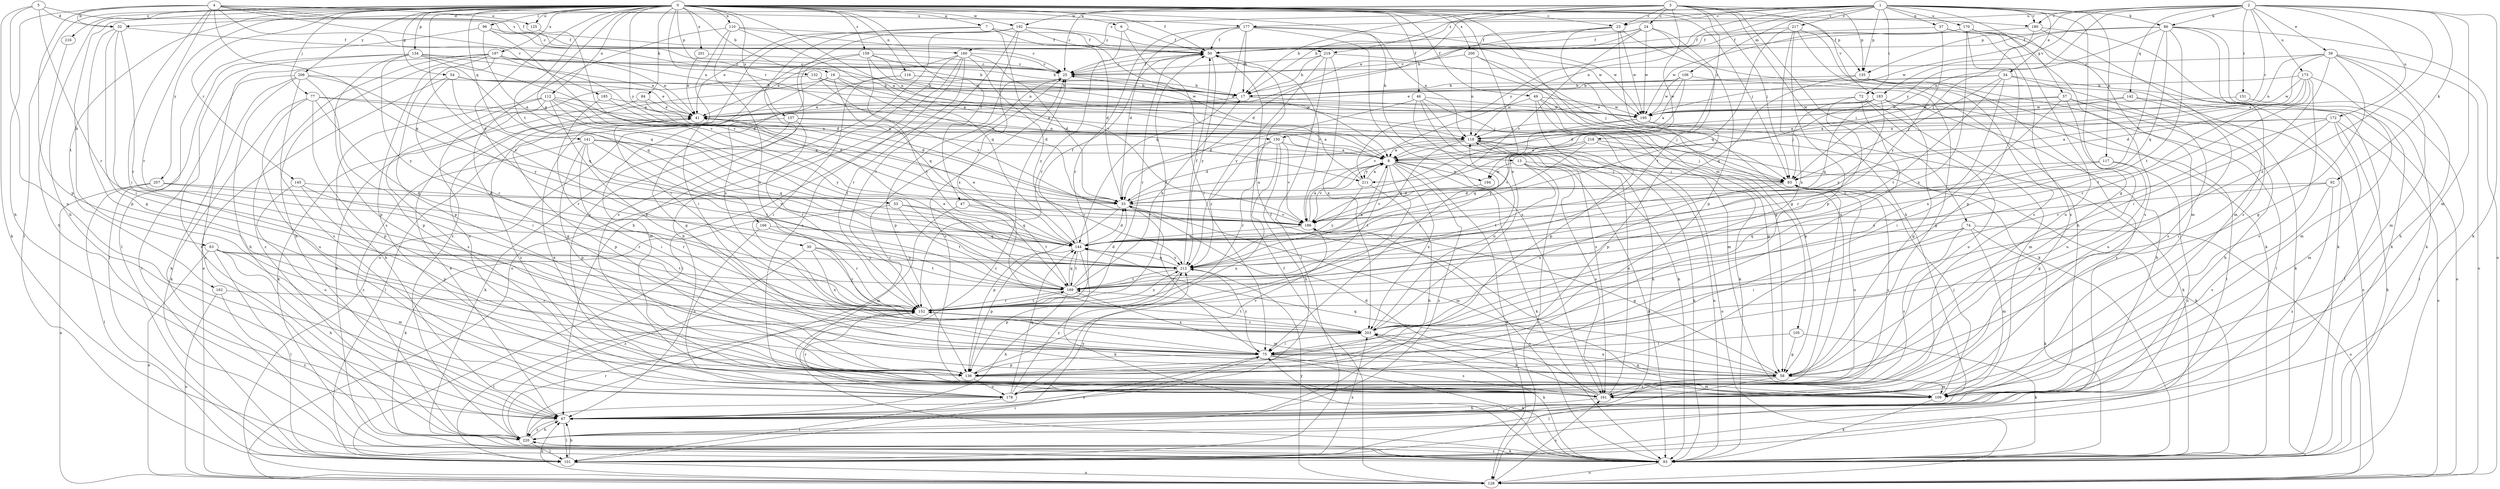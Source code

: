 strict digraph  {
0;
1;
2;
3;
4;
5;
6;
7;
8;
13;
16;
17;
23;
24;
25;
30;
32;
33;
34;
37;
39;
41;
46;
47;
49;
50;
53;
54;
57;
58;
63;
67;
72;
74;
75;
77;
83;
84;
86;
92;
93;
96;
101;
105;
106;
109;
110;
112;
116;
117;
118;
125;
128;
132;
134;
135;
136;
141;
142;
144;
145;
150;
151;
152;
157;
159;
160;
161;
162;
166;
169;
170;
172;
173;
177;
178;
180;
183;
185;
186;
192;
194;
195;
197;
200;
201;
203;
206;
207;
211;
212;
216;
217;
218;
219;
220;
0 -> 6  [label=a];
0 -> 7  [label=a];
0 -> 8  [label=a];
0 -> 13  [label=b];
0 -> 16  [label=b];
0 -> 23  [label=c];
0 -> 30  [label=d];
0 -> 46  [label=f];
0 -> 47  [label=f];
0 -> 49  [label=f];
0 -> 50  [label=f];
0 -> 53  [label=g];
0 -> 54  [label=g];
0 -> 63  [label=h];
0 -> 67  [label=h];
0 -> 77  [label=j];
0 -> 83  [label=j];
0 -> 84  [label=k];
0 -> 96  [label=l];
0 -> 101  [label=l];
0 -> 105  [label=m];
0 -> 110  [label=n];
0 -> 112  [label=n];
0 -> 116  [label=n];
0 -> 125  [label=o];
0 -> 132  [label=p];
0 -> 134  [label=p];
0 -> 135  [label=p];
0 -> 141  [label=q];
0 -> 145  [label=r];
0 -> 150  [label=r];
0 -> 157  [label=s];
0 -> 159  [label=s];
0 -> 162  [label=t];
0 -> 166  [label=t];
0 -> 169  [label=t];
0 -> 180  [label=v];
0 -> 192  [label=w];
0 -> 197  [label=x];
0 -> 200  [label=x];
0 -> 201  [label=x];
0 -> 203  [label=x];
0 -> 206  [label=y];
0 -> 207  [label=y];
0 -> 211  [label=y];
0 -> 216  [label=z];
1 -> 17  [label=b];
1 -> 23  [label=c];
1 -> 32  [label=d];
1 -> 34  [label=e];
1 -> 37  [label=e];
1 -> 57  [label=g];
1 -> 58  [label=g];
1 -> 72  [label=i];
1 -> 86  [label=k];
1 -> 106  [label=m];
1 -> 117  [label=n];
1 -> 118  [label=n];
1 -> 135  [label=p];
1 -> 160  [label=s];
1 -> 170  [label=u];
1 -> 180  [label=v];
1 -> 211  [label=y];
1 -> 217  [label=z];
2 -> 39  [label=e];
2 -> 86  [label=k];
2 -> 92  [label=k];
2 -> 93  [label=k];
2 -> 109  [label=m];
2 -> 135  [label=p];
2 -> 142  [label=q];
2 -> 150  [label=r];
2 -> 151  [label=r];
2 -> 172  [label=u];
2 -> 173  [label=u];
2 -> 177  [label=u];
2 -> 180  [label=v];
2 -> 183  [label=v];
2 -> 203  [label=x];
2 -> 211  [label=y];
3 -> 17  [label=b];
3 -> 23  [label=c];
3 -> 24  [label=c];
3 -> 25  [label=c];
3 -> 41  [label=e];
3 -> 67  [label=h];
3 -> 74  [label=i];
3 -> 83  [label=j];
3 -> 135  [label=p];
3 -> 183  [label=v];
3 -> 192  [label=w];
3 -> 194  [label=w];
3 -> 218  [label=z];
3 -> 219  [label=z];
4 -> 32  [label=d];
4 -> 50  [label=f];
4 -> 67  [label=h];
4 -> 75  [label=i];
4 -> 118  [label=n];
4 -> 125  [label=o];
4 -> 136  [label=p];
4 -> 144  [label=q];
4 -> 152  [label=r];
4 -> 160  [label=s];
4 -> 177  [label=u];
4 -> 185  [label=v];
5 -> 25  [label=c];
5 -> 32  [label=d];
5 -> 93  [label=k];
5 -> 152  [label=r];
5 -> 178  [label=u];
6 -> 50  [label=f];
6 -> 75  [label=i];
6 -> 152  [label=r];
7 -> 33  [label=d];
7 -> 128  [label=o];
7 -> 161  [label=s];
7 -> 186  [label=v];
7 -> 219  [label=z];
8 -> 83  [label=j];
8 -> 93  [label=k];
8 -> 128  [label=o];
8 -> 152  [label=r];
8 -> 169  [label=t];
8 -> 186  [label=v];
8 -> 194  [label=w];
8 -> 203  [label=x];
8 -> 211  [label=y];
8 -> 220  [label=z];
13 -> 83  [label=j];
13 -> 93  [label=k];
13 -> 128  [label=o];
13 -> 161  [label=s];
13 -> 169  [label=t];
13 -> 194  [label=w];
16 -> 17  [label=b];
16 -> 33  [label=d];
16 -> 83  [label=j];
16 -> 109  [label=m];
16 -> 144  [label=q];
16 -> 178  [label=u];
17 -> 41  [label=e];
17 -> 195  [label=w];
23 -> 33  [label=d];
23 -> 50  [label=f];
23 -> 58  [label=g];
23 -> 67  [label=h];
23 -> 178  [label=u];
23 -> 195  [label=w];
24 -> 17  [label=b];
24 -> 25  [label=c];
24 -> 50  [label=f];
24 -> 136  [label=p];
24 -> 169  [label=t];
24 -> 186  [label=v];
24 -> 195  [label=w];
25 -> 17  [label=b];
25 -> 50  [label=f];
25 -> 101  [label=l];
25 -> 136  [label=p];
30 -> 152  [label=r];
30 -> 169  [label=t];
30 -> 203  [label=x];
30 -> 212  [label=y];
30 -> 220  [label=z];
32 -> 50  [label=f];
32 -> 58  [label=g];
32 -> 75  [label=i];
32 -> 136  [label=p];
32 -> 152  [label=r];
33 -> 8  [label=a];
33 -> 75  [label=i];
33 -> 109  [label=m];
33 -> 136  [label=p];
33 -> 186  [label=v];
34 -> 17  [label=b];
34 -> 41  [label=e];
34 -> 83  [label=j];
34 -> 128  [label=o];
34 -> 161  [label=s];
34 -> 169  [label=t];
34 -> 203  [label=x];
37 -> 50  [label=f];
37 -> 93  [label=k];
37 -> 161  [label=s];
37 -> 212  [label=y];
39 -> 8  [label=a];
39 -> 25  [label=c];
39 -> 58  [label=g];
39 -> 67  [label=h];
39 -> 75  [label=i];
39 -> 109  [label=m];
39 -> 118  [label=n];
39 -> 128  [label=o];
41 -> 118  [label=n];
41 -> 136  [label=p];
41 -> 161  [label=s];
46 -> 33  [label=d];
46 -> 75  [label=i];
46 -> 93  [label=k];
46 -> 109  [label=m];
46 -> 161  [label=s];
46 -> 195  [label=w];
47 -> 109  [label=m];
47 -> 169  [label=t];
47 -> 186  [label=v];
49 -> 58  [label=g];
49 -> 83  [label=j];
49 -> 93  [label=k];
49 -> 136  [label=p];
49 -> 186  [label=v];
49 -> 195  [label=w];
50 -> 25  [label=c];
50 -> 152  [label=r];
50 -> 186  [label=v];
50 -> 212  [label=y];
53 -> 93  [label=k];
53 -> 144  [label=q];
53 -> 169  [label=t];
53 -> 186  [label=v];
54 -> 17  [label=b];
54 -> 41  [label=e];
54 -> 144  [label=q];
54 -> 152  [label=r];
54 -> 220  [label=z];
57 -> 8  [label=a];
57 -> 67  [label=h];
57 -> 75  [label=i];
57 -> 128  [label=o];
57 -> 178  [label=u];
57 -> 195  [label=w];
58 -> 50  [label=f];
58 -> 83  [label=j];
58 -> 101  [label=l];
58 -> 109  [label=m];
58 -> 144  [label=q];
58 -> 161  [label=s];
58 -> 203  [label=x];
63 -> 67  [label=h];
63 -> 101  [label=l];
63 -> 109  [label=m];
63 -> 128  [label=o];
63 -> 169  [label=t];
63 -> 212  [label=y];
67 -> 41  [label=e];
67 -> 101  [label=l];
67 -> 212  [label=y];
67 -> 220  [label=z];
72 -> 41  [label=e];
72 -> 109  [label=m];
72 -> 136  [label=p];
72 -> 152  [label=r];
72 -> 178  [label=u];
74 -> 75  [label=i];
74 -> 93  [label=k];
74 -> 109  [label=m];
74 -> 128  [label=o];
74 -> 144  [label=q];
74 -> 161  [label=s];
75 -> 58  [label=g];
75 -> 93  [label=k];
75 -> 136  [label=p];
75 -> 161  [label=s];
75 -> 212  [label=y];
75 -> 220  [label=z];
77 -> 8  [label=a];
77 -> 41  [label=e];
77 -> 75  [label=i];
77 -> 93  [label=k];
77 -> 136  [label=p];
77 -> 178  [label=u];
83 -> 33  [label=d];
83 -> 161  [label=s];
83 -> 178  [label=u];
83 -> 203  [label=x];
84 -> 8  [label=a];
84 -> 41  [label=e];
84 -> 93  [label=k];
86 -> 50  [label=f];
86 -> 93  [label=k];
86 -> 118  [label=n];
86 -> 128  [label=o];
86 -> 144  [label=q];
86 -> 161  [label=s];
86 -> 169  [label=t];
86 -> 186  [label=v];
86 -> 195  [label=w];
92 -> 33  [label=d];
92 -> 161  [label=s];
92 -> 212  [label=y];
92 -> 220  [label=z];
93 -> 25  [label=c];
93 -> 75  [label=i];
93 -> 118  [label=n];
93 -> 128  [label=o];
93 -> 186  [label=v];
93 -> 220  [label=z];
96 -> 50  [label=f];
96 -> 101  [label=l];
96 -> 118  [label=n];
96 -> 144  [label=q];
96 -> 186  [label=v];
101 -> 67  [label=h];
101 -> 75  [label=i];
101 -> 128  [label=o];
101 -> 203  [label=x];
105 -> 58  [label=g];
105 -> 75  [label=i];
105 -> 93  [label=k];
106 -> 8  [label=a];
106 -> 17  [label=b];
106 -> 33  [label=d];
106 -> 58  [label=g];
106 -> 195  [label=w];
109 -> 25  [label=c];
109 -> 41  [label=e];
109 -> 83  [label=j];
109 -> 93  [label=k];
110 -> 25  [label=c];
110 -> 50  [label=f];
110 -> 75  [label=i];
110 -> 144  [label=q];
110 -> 203  [label=x];
110 -> 220  [label=z];
112 -> 33  [label=d];
112 -> 41  [label=e];
112 -> 58  [label=g];
112 -> 67  [label=h];
112 -> 161  [label=s];
112 -> 169  [label=t];
112 -> 203  [label=x];
112 -> 212  [label=y];
116 -> 17  [label=b];
116 -> 58  [label=g];
116 -> 75  [label=i];
116 -> 195  [label=w];
117 -> 58  [label=g];
117 -> 83  [label=j];
117 -> 186  [label=v];
117 -> 220  [label=z];
118 -> 8  [label=a];
118 -> 33  [label=d];
118 -> 67  [label=h];
118 -> 93  [label=k];
118 -> 128  [label=o];
118 -> 144  [label=q];
125 -> 186  [label=v];
128 -> 50  [label=f];
128 -> 67  [label=h];
128 -> 161  [label=s];
128 -> 212  [label=y];
132 -> 8  [label=a];
132 -> 17  [label=b];
132 -> 93  [label=k];
132 -> 186  [label=v];
134 -> 25  [label=c];
134 -> 33  [label=d];
134 -> 41  [label=e];
134 -> 101  [label=l];
134 -> 136  [label=p];
134 -> 144  [label=q];
134 -> 212  [label=y];
134 -> 220  [label=z];
135 -> 17  [label=b];
135 -> 93  [label=k];
135 -> 101  [label=l];
135 -> 144  [label=q];
135 -> 220  [label=z];
136 -> 109  [label=m];
136 -> 178  [label=u];
136 -> 186  [label=v];
141 -> 8  [label=a];
141 -> 75  [label=i];
141 -> 136  [label=p];
141 -> 144  [label=q];
141 -> 169  [label=t];
141 -> 212  [label=y];
141 -> 220  [label=z];
142 -> 8  [label=a];
142 -> 101  [label=l];
142 -> 178  [label=u];
142 -> 195  [label=w];
144 -> 33  [label=d];
144 -> 41  [label=e];
144 -> 50  [label=f];
144 -> 93  [label=k];
144 -> 136  [label=p];
144 -> 169  [label=t];
144 -> 212  [label=y];
145 -> 33  [label=d];
145 -> 136  [label=p];
145 -> 152  [label=r];
145 -> 178  [label=u];
150 -> 8  [label=a];
150 -> 67  [label=h];
150 -> 152  [label=r];
150 -> 178  [label=u];
150 -> 186  [label=v];
150 -> 212  [label=y];
151 -> 101  [label=l];
151 -> 195  [label=w];
152 -> 50  [label=f];
152 -> 101  [label=l];
152 -> 169  [label=t];
152 -> 203  [label=x];
152 -> 212  [label=y];
157 -> 8  [label=a];
157 -> 93  [label=k];
157 -> 101  [label=l];
157 -> 118  [label=n];
157 -> 152  [label=r];
159 -> 17  [label=b];
159 -> 25  [label=c];
159 -> 75  [label=i];
159 -> 118  [label=n];
159 -> 169  [label=t];
159 -> 195  [label=w];
159 -> 203  [label=x];
160 -> 25  [label=c];
160 -> 33  [label=d];
160 -> 41  [label=e];
160 -> 67  [label=h];
160 -> 128  [label=o];
160 -> 152  [label=r];
160 -> 161  [label=s];
160 -> 212  [label=y];
161 -> 33  [label=d];
161 -> 67  [label=h];
161 -> 118  [label=n];
161 -> 203  [label=x];
162 -> 128  [label=o];
162 -> 152  [label=r];
162 -> 220  [label=z];
166 -> 144  [label=q];
166 -> 152  [label=r];
166 -> 161  [label=s];
169 -> 17  [label=b];
169 -> 33  [label=d];
169 -> 41  [label=e];
169 -> 67  [label=h];
169 -> 109  [label=m];
169 -> 144  [label=q];
169 -> 152  [label=r];
170 -> 50  [label=f];
170 -> 109  [label=m];
170 -> 136  [label=p];
170 -> 161  [label=s];
170 -> 178  [label=u];
170 -> 195  [label=w];
170 -> 203  [label=x];
172 -> 8  [label=a];
172 -> 75  [label=i];
172 -> 93  [label=k];
172 -> 109  [label=m];
172 -> 118  [label=n];
172 -> 128  [label=o];
172 -> 152  [label=r];
173 -> 17  [label=b];
173 -> 33  [label=d];
173 -> 109  [label=m];
173 -> 152  [label=r];
173 -> 161  [label=s];
173 -> 169  [label=t];
173 -> 195  [label=w];
177 -> 17  [label=b];
177 -> 33  [label=d];
177 -> 50  [label=f];
177 -> 118  [label=n];
177 -> 144  [label=q];
177 -> 152  [label=r];
177 -> 161  [label=s];
177 -> 195  [label=w];
178 -> 101  [label=l];
178 -> 144  [label=q];
178 -> 152  [label=r];
178 -> 212  [label=y];
180 -> 50  [label=f];
180 -> 83  [label=j];
180 -> 93  [label=k];
180 -> 109  [label=m];
183 -> 41  [label=e];
183 -> 58  [label=g];
183 -> 67  [label=h];
183 -> 83  [label=j];
183 -> 101  [label=l];
183 -> 144  [label=q];
183 -> 195  [label=w];
183 -> 212  [label=y];
185 -> 33  [label=d];
185 -> 152  [label=r];
185 -> 195  [label=w];
186 -> 8  [label=a];
186 -> 58  [label=g];
186 -> 144  [label=q];
192 -> 8  [label=a];
192 -> 41  [label=e];
192 -> 50  [label=f];
192 -> 67  [label=h];
192 -> 152  [label=r];
192 -> 178  [label=u];
192 -> 195  [label=w];
192 -> 203  [label=x];
194 -> 186  [label=v];
195 -> 93  [label=k];
195 -> 118  [label=n];
195 -> 136  [label=p];
195 -> 212  [label=y];
197 -> 17  [label=b];
197 -> 25  [label=c];
197 -> 33  [label=d];
197 -> 41  [label=e];
197 -> 67  [label=h];
197 -> 128  [label=o];
197 -> 136  [label=p];
197 -> 161  [label=s];
197 -> 220  [label=z];
200 -> 25  [label=c];
200 -> 58  [label=g];
200 -> 93  [label=k];
200 -> 118  [label=n];
201 -> 25  [label=c];
201 -> 41  [label=e];
203 -> 75  [label=i];
203 -> 93  [label=k];
203 -> 118  [label=n];
203 -> 152  [label=r];
203 -> 169  [label=t];
206 -> 17  [label=b];
206 -> 67  [label=h];
206 -> 93  [label=k];
206 -> 101  [label=l];
206 -> 136  [label=p];
206 -> 161  [label=s];
206 -> 212  [label=y];
207 -> 33  [label=d];
207 -> 101  [label=l];
207 -> 128  [label=o];
207 -> 152  [label=r];
211 -> 8  [label=a];
211 -> 25  [label=c];
211 -> 67  [label=h];
211 -> 212  [label=y];
212 -> 8  [label=a];
212 -> 50  [label=f];
212 -> 136  [label=p];
212 -> 144  [label=q];
212 -> 169  [label=t];
216 -> 67  [label=h];
217 -> 50  [label=f];
217 -> 93  [label=k];
217 -> 136  [label=p];
217 -> 144  [label=q];
217 -> 161  [label=s];
217 -> 203  [label=x];
218 -> 8  [label=a];
218 -> 83  [label=j];
218 -> 93  [label=k];
218 -> 144  [label=q];
218 -> 186  [label=v];
219 -> 17  [label=b];
219 -> 25  [label=c];
219 -> 83  [label=j];
219 -> 101  [label=l];
219 -> 203  [label=x];
219 -> 212  [label=y];
220 -> 25  [label=c];
220 -> 67  [label=h];
220 -> 93  [label=k];
220 -> 101  [label=l];
220 -> 152  [label=r];
}
